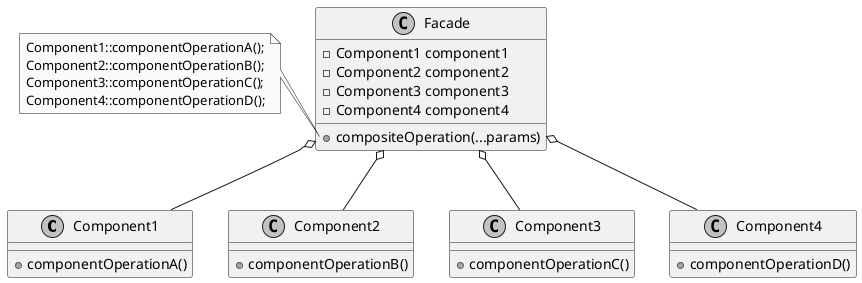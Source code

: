 @startuml

skinparam monochrome true

class Component1 {
    +componentOperationA()
}

class Component2 {
    +componentOperationB()
}

class Component3 {
    +componentOperationC()
}

class Component4 {
    +componentOperationD()
}

class Facade {
    -Component1 component1
    -Component2 component2
    -Component3 component3
    -Component4 component4
    +compositeOperation(...params)
}

Facade o-- Component1
Facade o-- Component2
Facade o-- Component3
Facade o-- Component4

note left of Facade::compositeOperation
 Component1::componentOperationA();
 Component2::componentOperationB();
 Component3::componentOperationC();
 Component4::componentOperationD();
end note

@enduml
